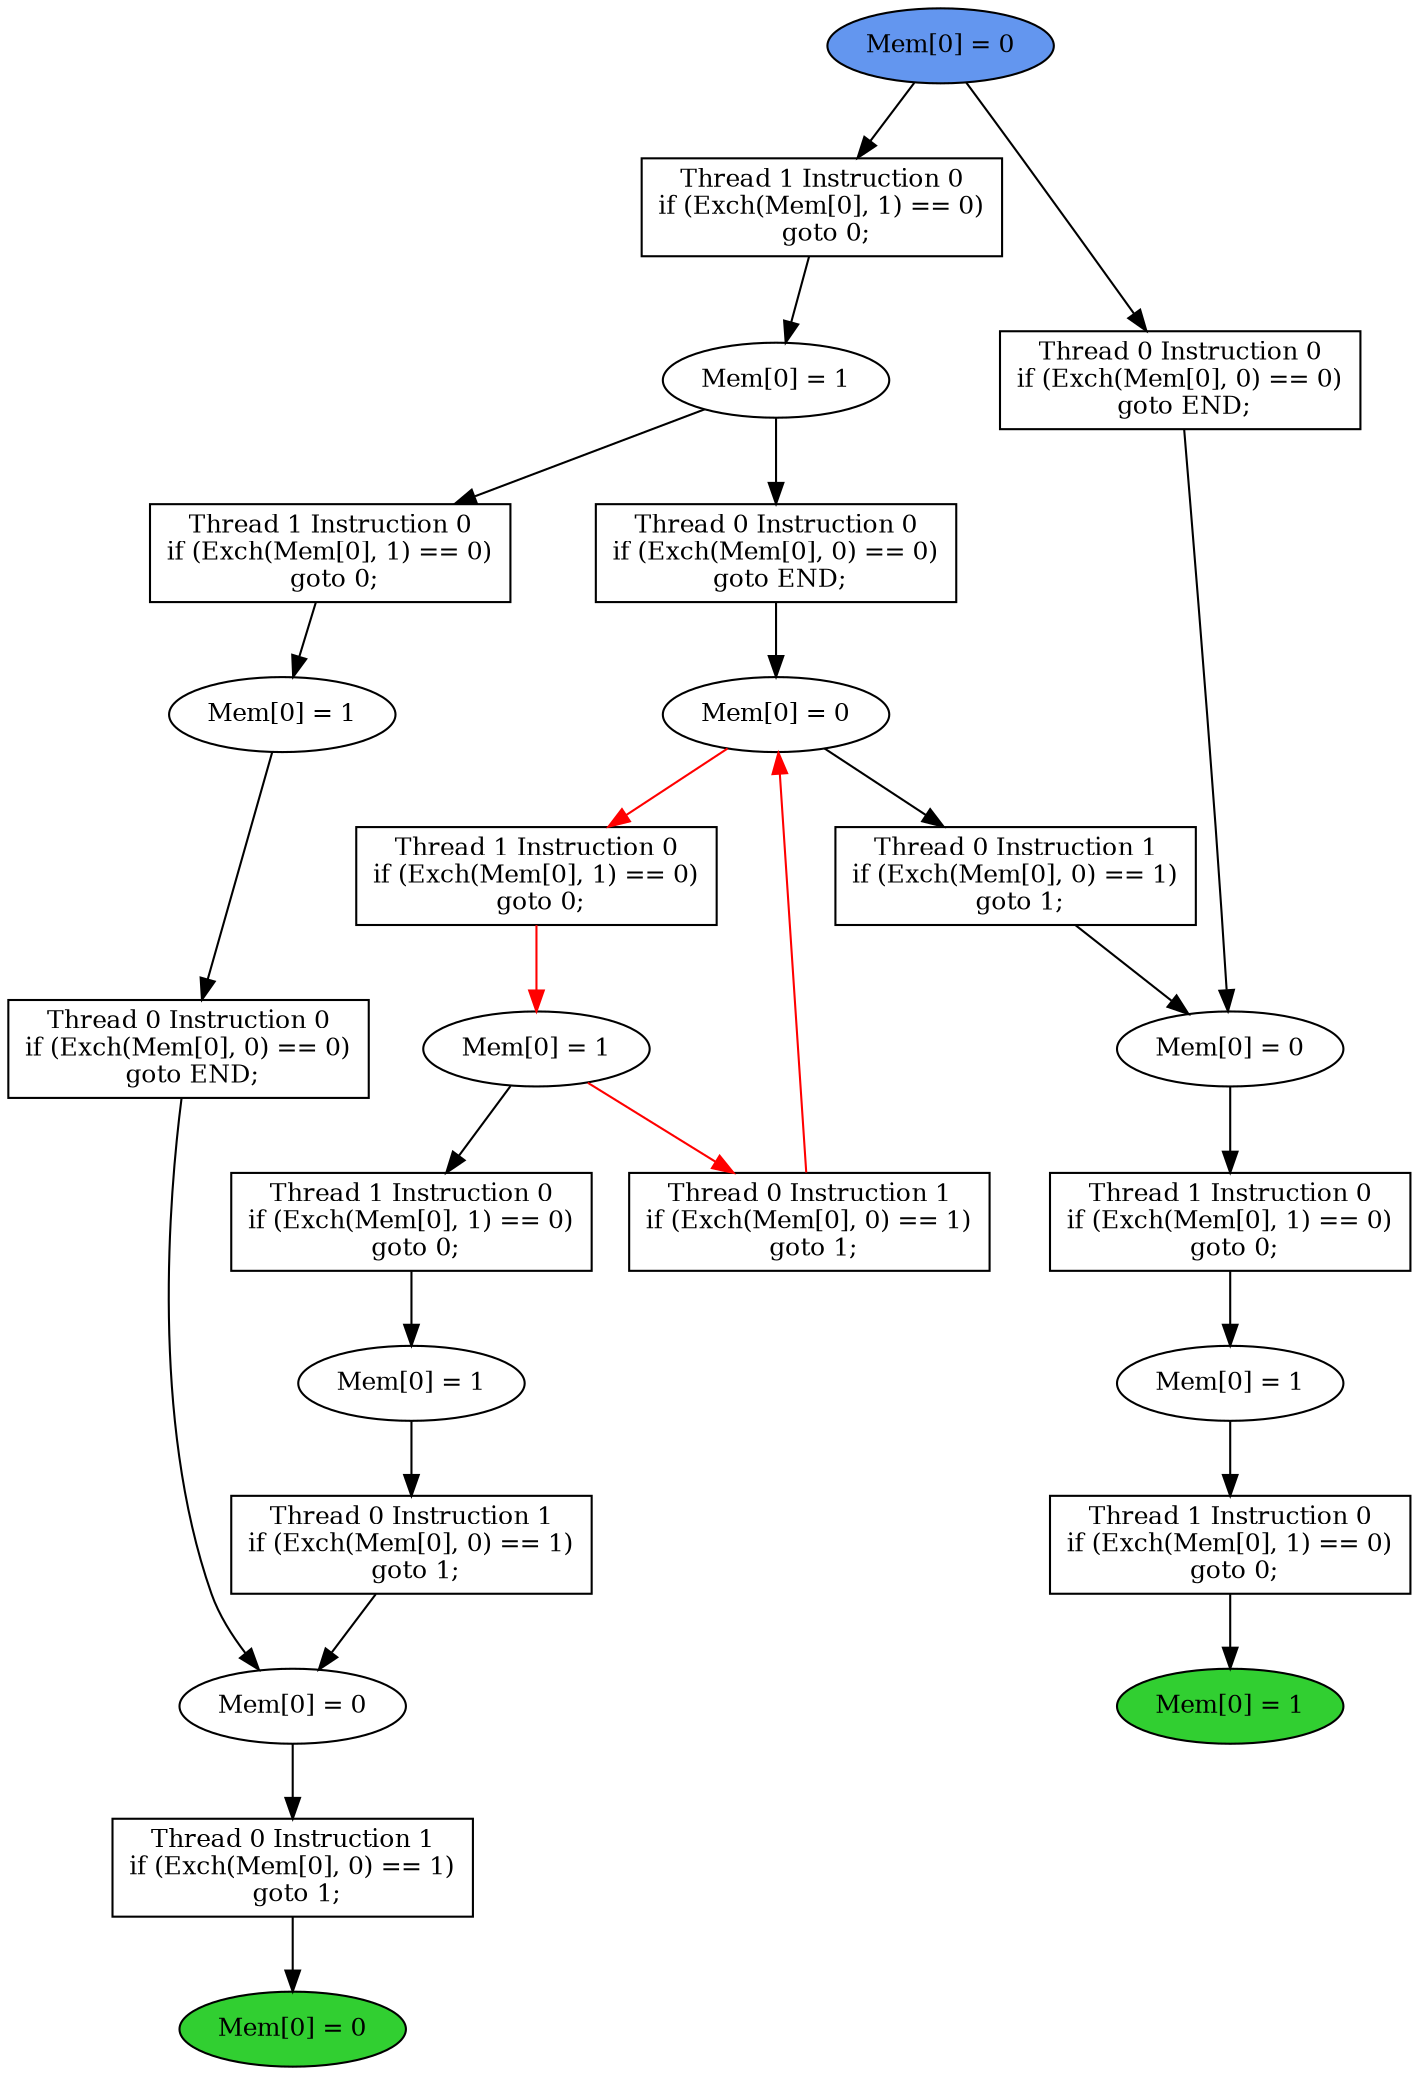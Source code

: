 digraph "graph" {
graph [fontsize=12]
node [fontsize=12]
edge [fontsize=12]
rankdir=TB;
"N18" -> "N17" [uuid = "<A0, END0>", color = "#000000", fontcolor = "#ffffff", style = "solid", label = "", dir = "forward", weight = "1"]
"N13" -> "N12" [uuid = "<A1, S7>", color = "#000000", fontcolor = "#ffffff", style = "solid", label = "", dir = "forward", weight = "1"]
"N30" -> "N27" [uuid = "<A2, S2>", color = "#ff0000", fontcolor = "#ffffff", style = "solid", label = "", dir = "back", weight = "1"]
"N23" -> "N21" [uuid = "<A3, S1>", color = "#000000", fontcolor = "#ffffff", style = "solid", label = "", dir = "forward", weight = "1"]
"N29" -> "N28" [uuid = "<A4, S0>", color = "#ff0000", fontcolor = "#ffffff", style = "solid", label = "", dir = "forward", weight = "1"]
"N16" -> "N15" [uuid = "<A5, S6>", color = "#000000", fontcolor = "#ffffff", style = "solid", label = "", dir = "forward", weight = "1"]
"N33" -> "N32" [uuid = "<A6, S5>", color = "#000000", fontcolor = "#ffffff", style = "solid", label = "", dir = "forward", weight = "1"]
"N20" -> "N19" [uuid = "<A7, S4>", color = "#000000", fontcolor = "#ffffff", style = "solid", label = "", dir = "forward", weight = "1"]
"N14" -> "N10" [uuid = "<A8, S3>", color = "#000000", fontcolor = "#ffffff", style = "solid", label = "", dir = "forward", weight = "1"]
"N31" -> "N30" [uuid = "<A9, S2>", color = "#000000", fontcolor = "#ffffff", style = "solid", label = "", dir = "forward", weight = "1"]
"N22" -> "N21" [uuid = "<A10, S1>", color = "#000000", fontcolor = "#ffffff", style = "solid", label = "", dir = "forward", weight = "1"]
"N9" -> "N8" [uuid = "<A11, END1>", color = "#000000", fontcolor = "#ffffff", style = "solid", label = "", dir = "forward", weight = "1"]
"N11" -> "N10" [uuid = "<A12, S3>", color = "#000000", fontcolor = "#ffffff", style = "solid", label = "", dir = "forward", weight = "1"]
"N19" -> "N18" [uuid = "<A0, S4>", color = "#000000", fontcolor = "#ffffff", style = "solid", label = "", dir = "forward", weight = "1"]
"N28" -> "N13" [uuid = "<A1, S0>", color = "#000000", fontcolor = "#ffffff", style = "solid", label = "", dir = "forward", weight = "1"]
"N28" -> "N27" [uuid = "<A2, S0>", color = "#ff0000", fontcolor = "#ffffff", style = "solid", label = "", dir = "forward", weight = "1"]
"N30" -> "N23" [uuid = "<A3, S2>", color = "#000000", fontcolor = "#ffffff", style = "solid", label = "", dir = "forward", weight = "1"]
"N30" -> "N29" [uuid = "<A4, S2>", color = "#ff0000", fontcolor = "#ffffff", style = "solid", label = "", dir = "forward", weight = "1"]
"N32" -> "N16" [uuid = "<A5, S5>", color = "#000000", fontcolor = "#ffffff", style = "solid", label = "", dir = "forward", weight = "1"]
"N34" -> "N33" [uuid = "<A6, START$0>", color = "#000000", fontcolor = "#ffffff", style = "solid", label = "", dir = "forward", weight = "1"]
"N21" -> "N20" [uuid = "<A7, S1>", color = "#000000", fontcolor = "#ffffff", style = "solid", label = "", dir = "forward", weight = "1"]
"N15" -> "N14" [uuid = "<A8, S6>", color = "#000000", fontcolor = "#ffffff", style = "solid", label = "", dir = "forward", weight = "1"]
"N32" -> "N31" [uuid = "<A9, S5>", color = "#000000", fontcolor = "#ffffff", style = "solid", label = "", dir = "forward", weight = "1"]
"N34" -> "N22" [uuid = "<A10, START$0>", color = "#000000", fontcolor = "#ffffff", style = "solid", label = "", dir = "forward", weight = "1"]
"N10" -> "N9" [uuid = "<A11, S3>", color = "#000000", fontcolor = "#ffffff", style = "solid", label = "", dir = "forward", weight = "1"]
"N12" -> "N11" [uuid = "<A12, S7>", color = "#000000", fontcolor = "#ffffff", style = "solid", label = "", dir = "forward", weight = "1"]
"N8" [uuid="END1", label="Mem[0] = 0", fillcolor = "#31cf31", fontcolor = "#000000", shape = "ellipse", style = "filled, solid"]
"N9" [uuid="A11", label="Thread 0 Instruction 1
if (Exch(Mem[0], 0) == 1)
 goto 1;", fillcolor = "#ffffff", fontcolor = "#000000", shape = "box", style = "filled, solid"]
"N10" [uuid="S3", label="Mem[0] = 0", fillcolor = "#ffffff", fontcolor = "#000000", shape = "ellipse", style = "filled, solid"]
"N11" [uuid="A12", label="Thread 0 Instruction 1
if (Exch(Mem[0], 0) == 1)
 goto 1;", fillcolor = "#ffffff", fontcolor = "#000000", shape = "box", style = "filled, solid"]
"N12" [uuid="S7", label="Mem[0] = 1", fillcolor = "#ffffff", fontcolor = "#000000", shape = "ellipse", style = "filled, solid"]
"N13" [uuid="A1", label="Thread 1 Instruction 0
if (Exch(Mem[0], 1) == 0)
 goto 0;", fillcolor = "#ffffff", fontcolor = "#000000", shape = "box", style = "filled, solid"]
"N14" [uuid="A8", label="Thread 0 Instruction 0
if (Exch(Mem[0], 0) == 0)
 goto END;", fillcolor = "#ffffff", fontcolor = "#000000", shape = "box", style = "filled, solid"]
"N15" [uuid="S6", label="Mem[0] = 1", fillcolor = "#ffffff", fontcolor = "#000000", shape = "ellipse", style = "filled, solid"]
"N16" [uuid="A5", label="Thread 1 Instruction 0
if (Exch(Mem[0], 1) == 0)
 goto 0;", fillcolor = "#ffffff", fontcolor = "#000000", shape = "box", style = "filled, solid"]
"N17" [uuid="END0", label="Mem[0] = 1", fillcolor = "#31cf31", fontcolor = "#000000", shape = "ellipse", style = "filled, solid"]
"N18" [uuid="A0", label="Thread 1 Instruction 0
if (Exch(Mem[0], 1) == 0)
 goto 0;", fillcolor = "#ffffff", fontcolor = "#000000", shape = "box", style = "filled, solid"]
"N19" [uuid="S4", label="Mem[0] = 1", fillcolor = "#ffffff", fontcolor = "#000000", shape = "ellipse", style = "filled, solid"]
"N20" [uuid="A7", label="Thread 1 Instruction 0
if (Exch(Mem[0], 1) == 0)
 goto 0;", fillcolor = "#ffffff", fontcolor = "#000000", shape = "box", style = "filled, solid"]
"N21" [uuid="S1", label="Mem[0] = 0", fillcolor = "#ffffff", fontcolor = "#000000", shape = "ellipse", style = "filled, solid"]
"N22" [uuid="A10", label="Thread 0 Instruction 0
if (Exch(Mem[0], 0) == 0)
 goto END;", fillcolor = "#ffffff", fontcolor = "#000000", shape = "box", style = "filled, solid"]
"N23" [uuid="A3", label="Thread 0 Instruction 1
if (Exch(Mem[0], 0) == 1)
 goto 1;", fillcolor = "#ffffff", fontcolor = "#000000", shape = "box", style = "filled, solid"]
"N27" [uuid="A2", label="Thread 0 Instruction 1
if (Exch(Mem[0], 0) == 1)
 goto 1;", fillcolor = "#ffffff", fontcolor = "#000000", shape = "box", style = "filled, solid"]
"N28" [uuid="S0", label="Mem[0] = 1", fillcolor = "#ffffff", fontcolor = "#000000", shape = "ellipse", style = "filled, solid"]
"N29" [uuid="A4", label="Thread 1 Instruction 0
if (Exch(Mem[0], 1) == 0)
 goto 0;", fillcolor = "#ffffff", fontcolor = "#000000", shape = "box", style = "filled, solid"]
"N30" [uuid="S2", label="Mem[0] = 0", fillcolor = "#ffffff", fontcolor = "#000000", shape = "ellipse", style = "filled, solid"]
"N31" [uuid="A9", label="Thread 0 Instruction 0
if (Exch(Mem[0], 0) == 0)
 goto END;", fillcolor = "#ffffff", fontcolor = "#000000", shape = "box", style = "filled, solid"]
"N32" [uuid="S5", label="Mem[0] = 1", fillcolor = "#ffffff", fontcolor = "#000000", shape = "ellipse", style = "filled, solid"]
"N33" [uuid="A6", label="Thread 1 Instruction 0
if (Exch(Mem[0], 1) == 0)
 goto 0;", fillcolor = "#ffffff", fontcolor = "#000000", shape = "box", style = "filled, solid"]
"N34" [uuid="START$0", label="Mem[0] = 0", fillcolor = "#6396ef", fontcolor = "#000000", shape = "ellipse", style = "filled, solid"]
}